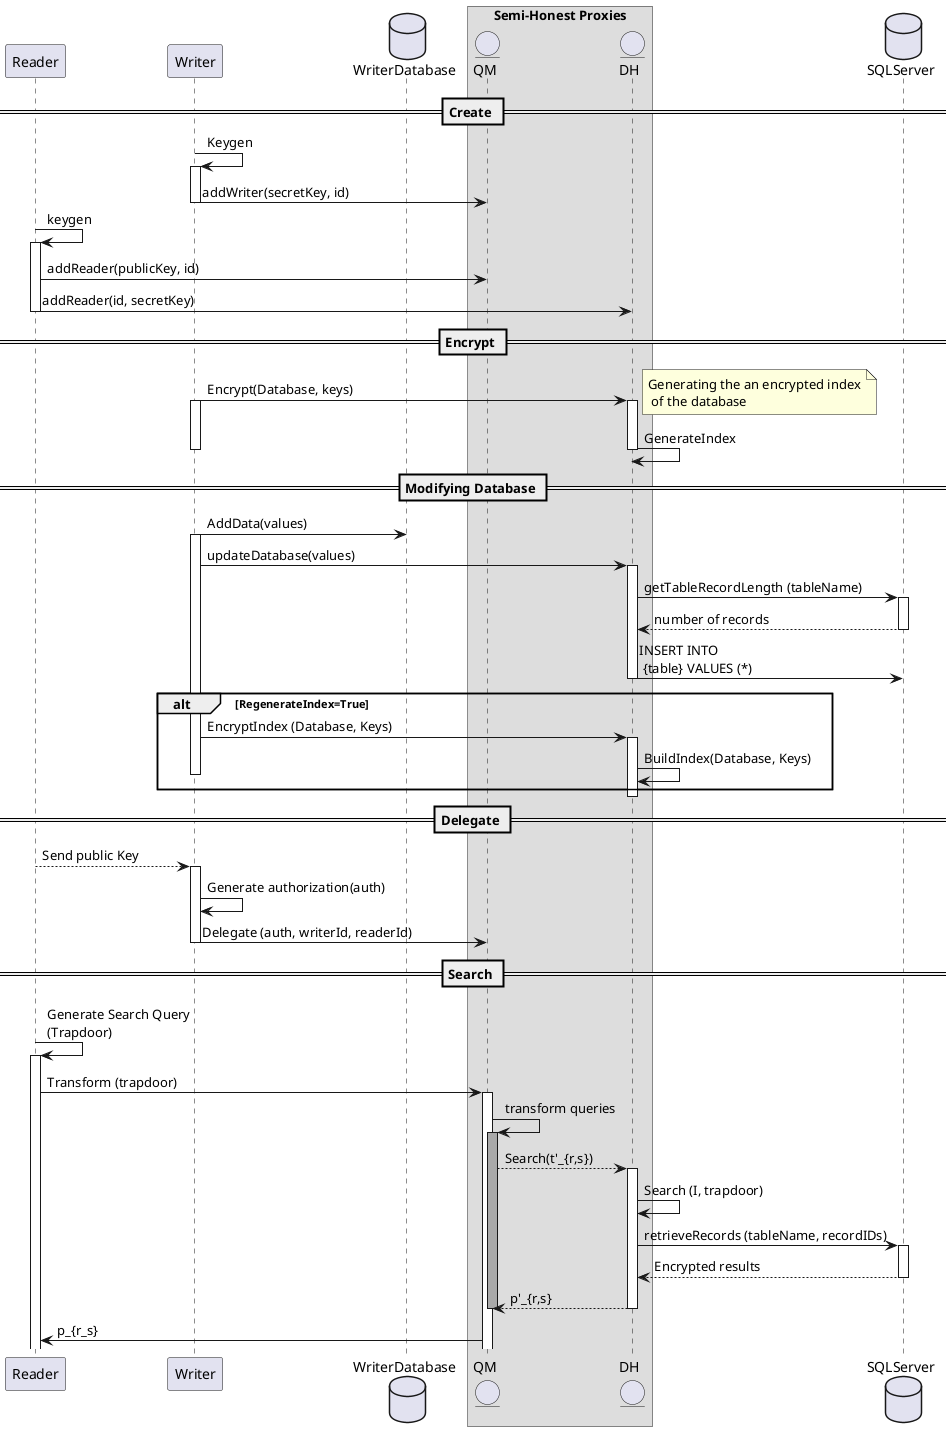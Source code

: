 @startuml Gaviel Scheme

participant Reader
participant Writer
database WriterDatabase
box "Semi-Honest Proxies"
entity QM
entity DH
end box
database SQLServer
== Create ==

Writer -> Writer : Keygen
activate Writer
Writer->QM: addWriter(secretKey, id)
deactivate Writer

Reader->Reader: keygen
activate Reader
Reader->QM: addReader(publicKey, id)
Reader->DH: addReader(id, secretKey)
deactivate Reader
== Encrypt ==
Writer->DH: Encrypt(Database, keys)
activate Writer
activate DH
note right: Generating the an encrypted index\n of the database
DH->DH: GenerateIndex
deactivate Writer
deactivate DH

== Modifying Database ==
Writer -> WriterDatabase : AddData(values)
activate Writer
Writer -> DH: updateDatabase(values)
activate DH

DH->SQLServer: getTableRecordLength (tableName)
activate SQLServer
SQLServer-->DH: number of records
deactivate SQLServer

DH->SQLServer: INSERT INTO\n {table} VALUES (*)
deactivate DH


alt RegenerateIndex=True
Writer->DH: EncryptIndex (Database, Keys)
activate DH
DH->DH: BuildIndex(Database, Keys)
deactivate Writer
end
deactivate DH


== Delegate ==
Reader-->Writer: Send public Key
activate Writer
Writer->Writer: Generate authorization(auth)
Writer->QM: Delegate (auth, writerId, readerId)
deactivate Writer

== Search ==
||10||

Reader -> Reader: Generate Search Query \n(Trapdoor)
activate Reader
Reader->QM:Transform (trapdoor)

activate QM
QM->QM: transform queries
activate QM #DarkGrey
QM-->DH: Search(t'_{r,s})
activate DH
DH -> DH : Search (I, trapdoor)



DH->SQLServer : retrieveRecords (tableName, recordIDs)
activate SQLServer
SQLServer-->DH:Encrypted results
deactivate SQLServer
DH-->QM:p'_{r,s}
deactivate DH
deactivate QM

QM->Reader:p_{r_s}
@enduml
